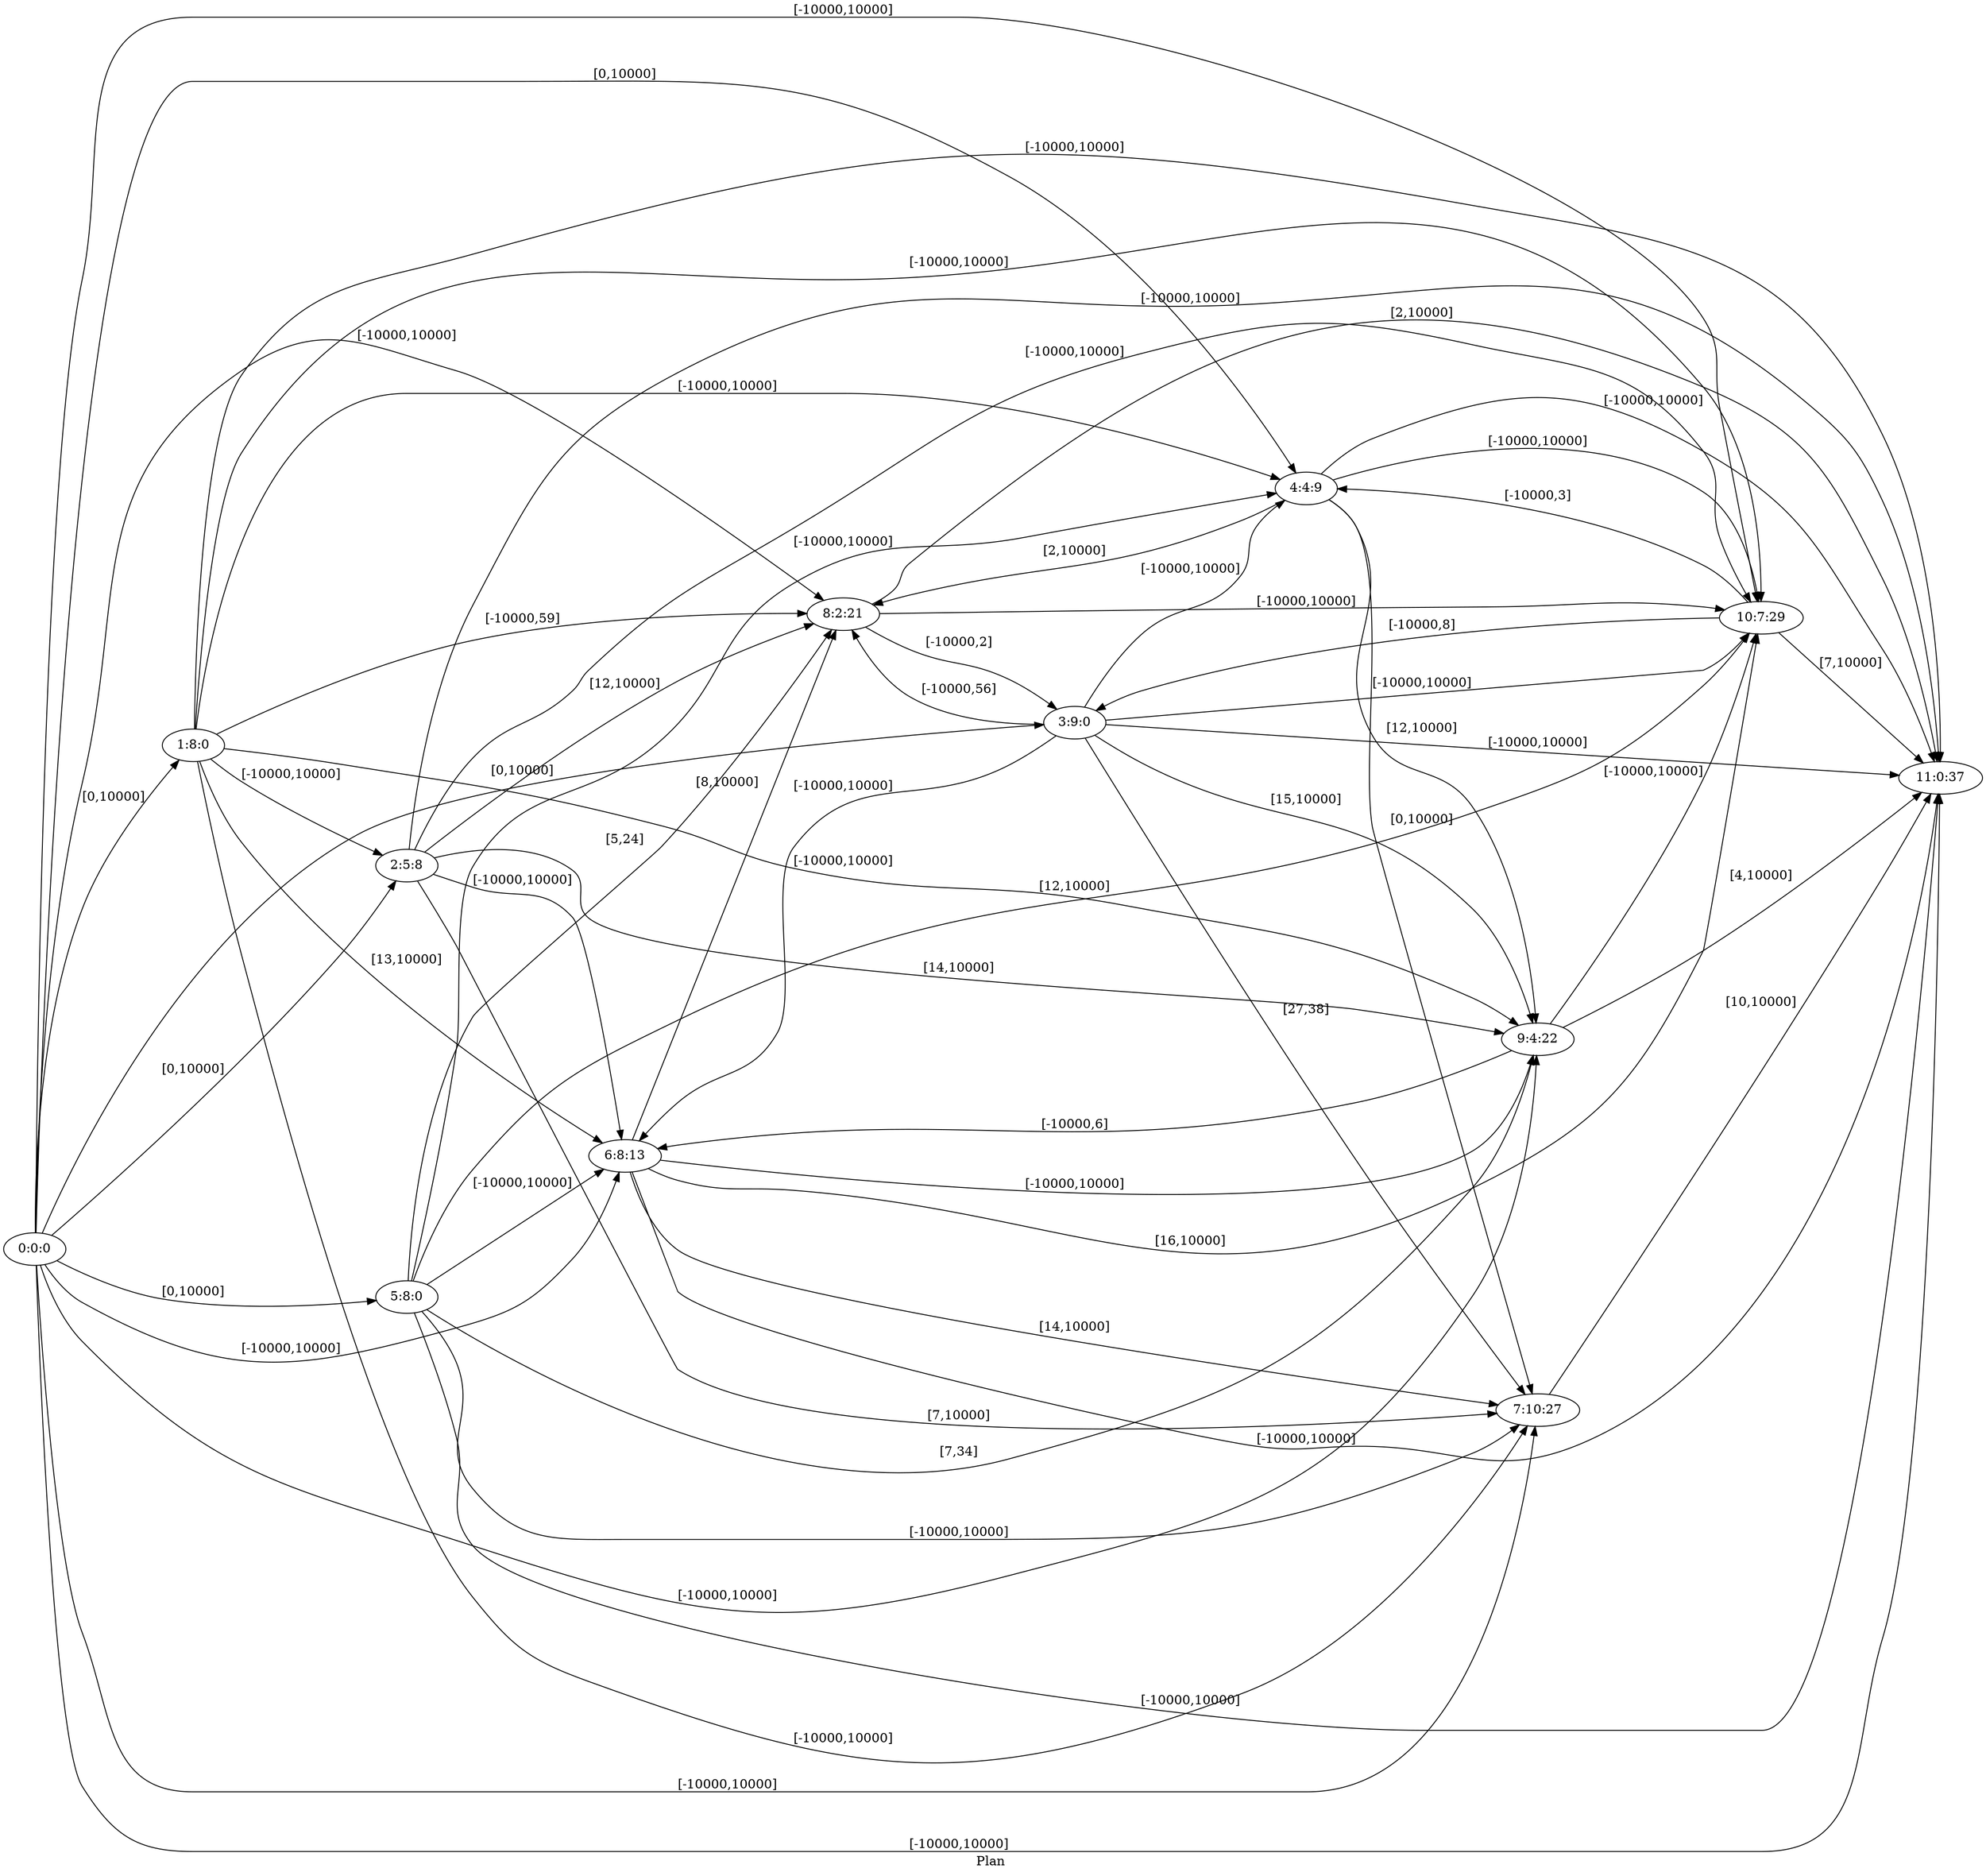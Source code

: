 digraph G {
 rankdir = LR;
 nodesep = .45; 
 size = 30;
label="Plan ";
 fldt = 0.458033;
"0:0:0"->"1:8:0"[ label = "[0,10000]"];
"0:0:0"->"2:5:8"[ label = "[0,10000]"];
"0:0:0"->"3:9:0"[ label = "[0,10000]"];
"0:0:0"->"4:4:9"[ label = "[0,10000]"];
"0:0:0"->"5:8:0"[ label = "[0,10000]"];
"0:0:0"->"6:8:13"[ label = "[-10000,10000]"];
"0:0:0"->"7:10:27"[ label = "[-10000,10000]"];
"0:0:0"->"8:2:21"[ label = "[-10000,10000]"];
"0:0:0"->"9:4:22"[ label = "[-10000,10000]"];
"0:0:0"->"10:7:29"[ label = "[-10000,10000]"];
"0:0:0"->"11:0:37"[ label = "[-10000,10000]"];
"1:8:0"->"2:5:8"[ label = "[-10000,10000]"];
"1:8:0"->"4:4:9"[ label = "[-10000,10000]"];
"1:8:0"->"6:8:13"[ label = "[13,10000]"];
"1:8:0"->"7:10:27"[ label = "[-10000,10000]"];
"1:8:0"->"8:2:21"[ label = "[-10000,59]"];
"1:8:0"->"9:4:22"[ label = "[-10000,10000]"];
"1:8:0"->"10:7:29"[ label = "[-10000,10000]"];
"1:8:0"->"11:0:37"[ label = "[-10000,10000]"];
"2:5:8"->"6:8:13"[ label = "[-10000,10000]"];
"2:5:8"->"7:10:27"[ label = "[7,10000]"];
"2:5:8"->"8:2:21"[ label = "[12,10000]"];
"2:5:8"->"9:4:22"[ label = "[14,10000]"];
"2:5:8"->"10:7:29"[ label = "[-10000,10000]"];
"2:5:8"->"11:0:37"[ label = "[-10000,10000]"];
"3:9:0"->"4:4:9"[ label = "[-10000,10000]"];
"3:9:0"->"6:8:13"[ label = "[-10000,10000]"];
"3:9:0"->"7:10:27"[ label = "[27,38]"];
"3:9:0"->"8:2:21"[ label = "[-10000,56]"];
"3:9:0"->"9:4:22"[ label = "[15,10000]"];
"3:9:0"->"10:7:29"[ label = "[-10000,10000]"];
"3:9:0"->"11:0:37"[ label = "[-10000,10000]"];
"4:4:9"->"7:10:27"[ label = "[0,10000]"];
"4:4:9"->"8:2:21"[ label = "[2,10000]"];
"4:4:9"->"9:4:22"[ label = "[12,10000]"];
"4:4:9"->"10:7:29"[ label = "[-10000,10000]"];
"4:4:9"->"11:0:37"[ label = "[-10000,10000]"];
"5:8:0"->"4:4:9"[ label = "[-10000,10000]"];
"5:8:0"->"6:8:13"[ label = "[-10000,10000]"];
"5:8:0"->"7:10:27"[ label = "[-10000,10000]"];
"5:8:0"->"8:2:21"[ label = "[5,24]"];
"5:8:0"->"9:4:22"[ label = "[7,34]"];
"5:8:0"->"10:7:29"[ label = "[12,10000]"];
"5:8:0"->"11:0:37"[ label = "[-10000,10000]"];
"6:8:13"->"7:10:27"[ label = "[14,10000]"];
"6:8:13"->"8:2:21"[ label = "[8,10000]"];
"6:8:13"->"9:4:22"[ label = "[-10000,10000]"];
"6:8:13"->"10:7:29"[ label = "[16,10000]"];
"6:8:13"->"11:0:37"[ label = "[-10000,10000]"];
"7:10:27"->"11:0:37"[ label = "[10,10000]"];
"8:2:21"->"3:9:0"[ label = "[-10000,2]"];
"8:2:21"->"10:7:29"[ label = "[-10000,10000]"];
"8:2:21"->"11:0:37"[ label = "[2,10000]"];
"9:4:22"->"6:8:13"[ label = "[-10000,6]"];
"9:4:22"->"10:7:29"[ label = "[-10000,10000]"];
"9:4:22"->"11:0:37"[ label = "[4,10000]"];
"10:7:29"->"3:9:0"[ label = "[-10000,8]"];
"10:7:29"->"4:4:9"[ label = "[-10000,3]"];
"10:7:29"->"11:0:37"[ label = "[7,10000]"];
}
